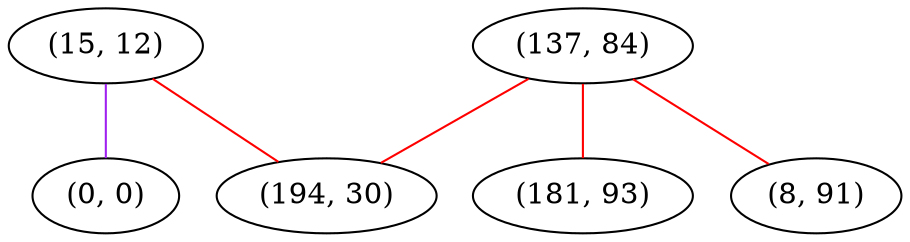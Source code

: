 graph "" {
"(15, 12)";
"(0, 0)";
"(137, 84)";
"(194, 30)";
"(181, 93)";
"(8, 91)";
"(15, 12)" -- "(194, 30)"  [color=red, key=0, weight=1];
"(15, 12)" -- "(0, 0)"  [color=purple, key=0, weight=4];
"(137, 84)" -- "(8, 91)"  [color=red, key=0, weight=1];
"(137, 84)" -- "(194, 30)"  [color=red, key=0, weight=1];
"(137, 84)" -- "(181, 93)"  [color=red, key=0, weight=1];
}
